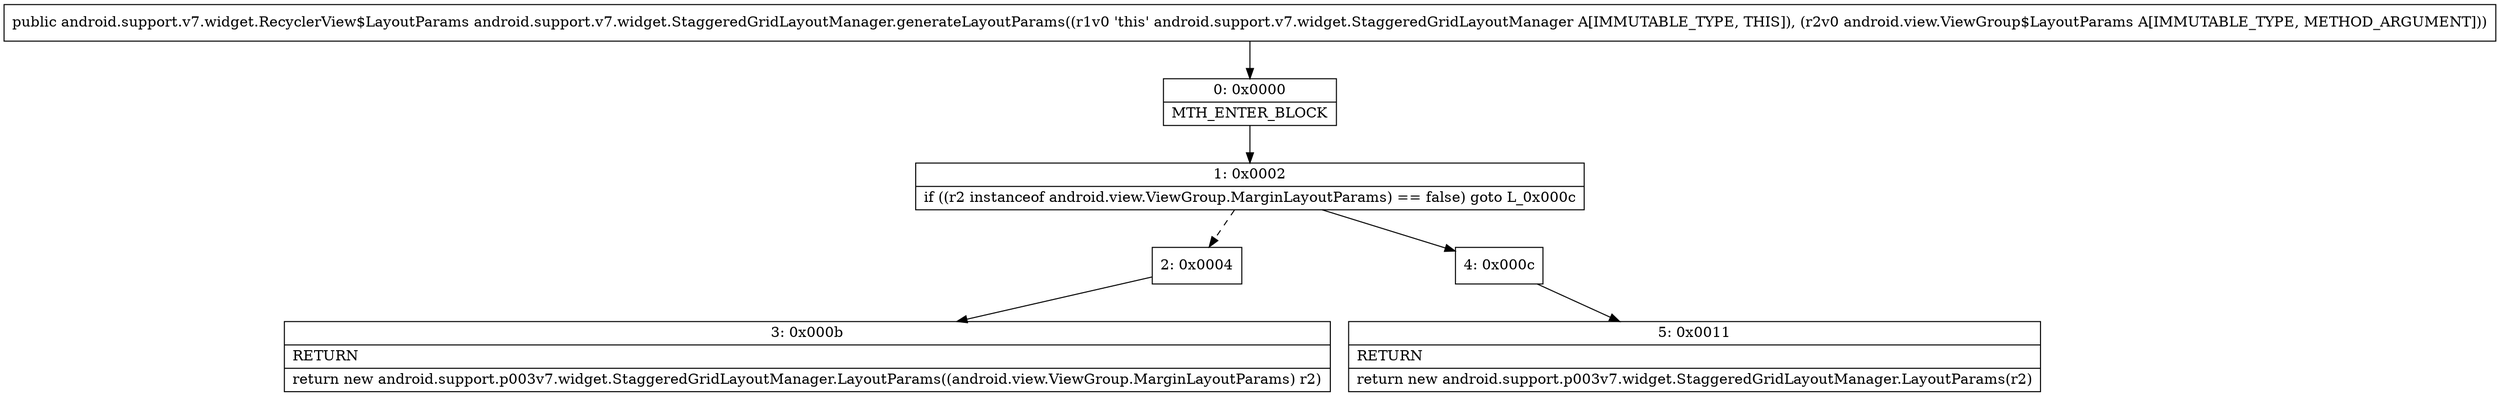digraph "CFG forandroid.support.v7.widget.StaggeredGridLayoutManager.generateLayoutParams(Landroid\/view\/ViewGroup$LayoutParams;)Landroid\/support\/v7\/widget\/RecyclerView$LayoutParams;" {
Node_0 [shape=record,label="{0\:\ 0x0000|MTH_ENTER_BLOCK\l}"];
Node_1 [shape=record,label="{1\:\ 0x0002|if ((r2 instanceof android.view.ViewGroup.MarginLayoutParams) == false) goto L_0x000c\l}"];
Node_2 [shape=record,label="{2\:\ 0x0004}"];
Node_3 [shape=record,label="{3\:\ 0x000b|RETURN\l|return new android.support.p003v7.widget.StaggeredGridLayoutManager.LayoutParams((android.view.ViewGroup.MarginLayoutParams) r2)\l}"];
Node_4 [shape=record,label="{4\:\ 0x000c}"];
Node_5 [shape=record,label="{5\:\ 0x0011|RETURN\l|return new android.support.p003v7.widget.StaggeredGridLayoutManager.LayoutParams(r2)\l}"];
MethodNode[shape=record,label="{public android.support.v7.widget.RecyclerView$LayoutParams android.support.v7.widget.StaggeredGridLayoutManager.generateLayoutParams((r1v0 'this' android.support.v7.widget.StaggeredGridLayoutManager A[IMMUTABLE_TYPE, THIS]), (r2v0 android.view.ViewGroup$LayoutParams A[IMMUTABLE_TYPE, METHOD_ARGUMENT])) }"];
MethodNode -> Node_0;
Node_0 -> Node_1;
Node_1 -> Node_2[style=dashed];
Node_1 -> Node_4;
Node_2 -> Node_3;
Node_4 -> Node_5;
}

